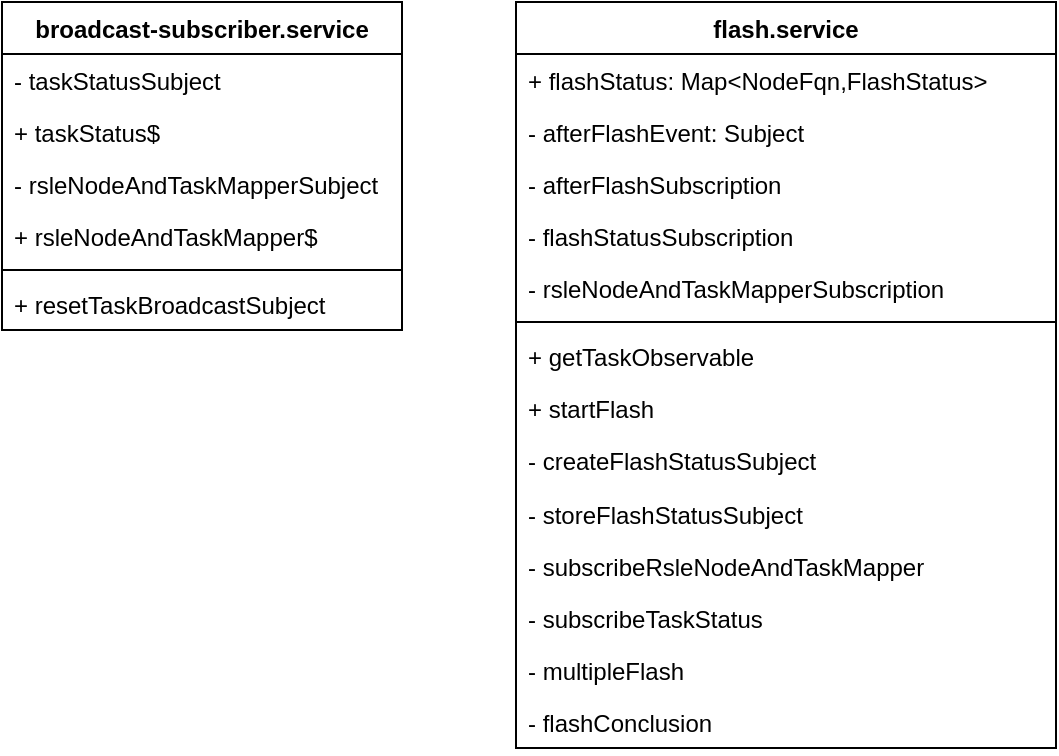 <mxfile version="16.6.3" type="github">
  <diagram id="GxBTdln_U4BqLKOV0L5_" name="第 1 页">
    <mxGraphModel dx="1422" dy="794" grid="0" gridSize="10" guides="1" tooltips="1" connect="1" arrows="1" fold="1" page="0" pageScale="1" pageWidth="827" pageHeight="1169" background="#ffffff" math="0" shadow="0">
      <root>
        <mxCell id="0" />
        <mxCell id="1" parent="0" />
        <mxCell id="r8D3JHcTatnKne28WLY3-1" value="broadcast-subscriber.service" style="swimlane;fontStyle=1;align=center;verticalAlign=top;childLayout=stackLayout;horizontal=1;startSize=26;horizontalStack=0;resizeParent=1;resizeParentMax=0;resizeLast=0;collapsible=1;marginBottom=0;" parent="1" vertex="1">
          <mxGeometry x="173" y="130" width="200" height="164" as="geometry" />
        </mxCell>
        <mxCell id="r8D3JHcTatnKne28WLY3-7" value="- taskStatusSubject" style="text;strokeColor=none;fillColor=none;align=left;verticalAlign=top;spacingLeft=4;spacingRight=4;overflow=hidden;rotatable=0;points=[[0,0.5],[1,0.5]];portConstraint=eastwest;" parent="r8D3JHcTatnKne28WLY3-1" vertex="1">
          <mxGeometry y="26" width="200" height="26" as="geometry" />
        </mxCell>
        <mxCell id="r8D3JHcTatnKne28WLY3-2" value="+ taskStatus$" style="text;strokeColor=none;fillColor=none;align=left;verticalAlign=top;spacingLeft=4;spacingRight=4;overflow=hidden;rotatable=0;points=[[0,0.5],[1,0.5]];portConstraint=eastwest;" parent="r8D3JHcTatnKne28WLY3-1" vertex="1">
          <mxGeometry y="52" width="200" height="26" as="geometry" />
        </mxCell>
        <mxCell id="r8D3JHcTatnKne28WLY3-5" value="- rsleNodeAndTaskMapperSubject" style="text;strokeColor=none;fillColor=none;align=left;verticalAlign=top;spacingLeft=4;spacingRight=4;overflow=hidden;rotatable=0;points=[[0,0.5],[1,0.5]];portConstraint=eastwest;" parent="r8D3JHcTatnKne28WLY3-1" vertex="1">
          <mxGeometry y="78" width="200" height="26" as="geometry" />
        </mxCell>
        <mxCell id="r8D3JHcTatnKne28WLY3-6" value="+ rsleNodeAndTaskMapper$" style="text;strokeColor=none;fillColor=none;align=left;verticalAlign=top;spacingLeft=4;spacingRight=4;overflow=hidden;rotatable=0;points=[[0,0.5],[1,0.5]];portConstraint=eastwest;" parent="r8D3JHcTatnKne28WLY3-1" vertex="1">
          <mxGeometry y="104" width="200" height="26" as="geometry" />
        </mxCell>
        <mxCell id="r8D3JHcTatnKne28WLY3-3" value="" style="line;strokeWidth=1;fillColor=none;align=left;verticalAlign=middle;spacingTop=-1;spacingLeft=3;spacingRight=3;rotatable=0;labelPosition=right;points=[];portConstraint=eastwest;" parent="r8D3JHcTatnKne28WLY3-1" vertex="1">
          <mxGeometry y="130" width="200" height="8" as="geometry" />
        </mxCell>
        <mxCell id="r8D3JHcTatnKne28WLY3-4" value="+ resetTaskBroadcastSubject" style="text;strokeColor=none;fillColor=none;align=left;verticalAlign=top;spacingLeft=4;spacingRight=4;overflow=hidden;rotatable=0;points=[[0,0.5],[1,0.5]];portConstraint=eastwest;" parent="r8D3JHcTatnKne28WLY3-1" vertex="1">
          <mxGeometry y="138" width="200" height="26" as="geometry" />
        </mxCell>
        <mxCell id="r8D3JHcTatnKne28WLY3-13" value="flash.service" style="swimlane;fontStyle=1;align=center;verticalAlign=top;childLayout=stackLayout;horizontal=1;startSize=26;horizontalStack=0;resizeParent=1;resizeParentMax=0;resizeLast=0;collapsible=1;marginBottom=0;" parent="1" vertex="1">
          <mxGeometry x="430" y="130" width="270" height="373" as="geometry" />
        </mxCell>
        <mxCell id="r8D3JHcTatnKne28WLY3-17" value="+ flashStatus: Map&lt;NodeFqn,FlashStatus&gt;" style="text;strokeColor=none;fillColor=none;align=left;verticalAlign=top;spacingLeft=4;spacingRight=4;overflow=hidden;rotatable=0;points=[[0,0.5],[1,0.5]];portConstraint=eastwest;" parent="r8D3JHcTatnKne28WLY3-13" vertex="1">
          <mxGeometry y="26" width="270" height="26" as="geometry" />
        </mxCell>
        <mxCell id="r8D3JHcTatnKne28WLY3-14" value="- afterFlashEvent: Subject" style="text;strokeColor=none;fillColor=none;align=left;verticalAlign=top;spacingLeft=4;spacingRight=4;overflow=hidden;rotatable=0;points=[[0,0.5],[1,0.5]];portConstraint=eastwest;" parent="r8D3JHcTatnKne28WLY3-13" vertex="1">
          <mxGeometry y="52" width="270" height="26" as="geometry" />
        </mxCell>
        <mxCell id="r8D3JHcTatnKne28WLY3-24" value="- afterFlashSubscription" style="text;strokeColor=none;fillColor=none;align=left;verticalAlign=top;spacingLeft=4;spacingRight=4;overflow=hidden;rotatable=0;points=[[0,0.5],[1,0.5]];portConstraint=eastwest;" parent="r8D3JHcTatnKne28WLY3-13" vertex="1">
          <mxGeometry y="78" width="270" height="26" as="geometry" />
        </mxCell>
        <mxCell id="r8D3JHcTatnKne28WLY3-25" value="- flashStatusSubscription" style="text;strokeColor=none;fillColor=none;align=left;verticalAlign=top;spacingLeft=4;spacingRight=4;overflow=hidden;rotatable=0;points=[[0,0.5],[1,0.5]];portConstraint=eastwest;" parent="r8D3JHcTatnKne28WLY3-13" vertex="1">
          <mxGeometry y="104" width="270" height="26" as="geometry" />
        </mxCell>
        <mxCell id="r8D3JHcTatnKne28WLY3-26" value="- rsleNodeAndTaskMapperSubscription" style="text;strokeColor=none;fillColor=none;align=left;verticalAlign=top;spacingLeft=4;spacingRight=4;overflow=hidden;rotatable=0;points=[[0,0.5],[1,0.5]];portConstraint=eastwest;" parent="r8D3JHcTatnKne28WLY3-13" vertex="1">
          <mxGeometry y="130" width="270" height="26" as="geometry" />
        </mxCell>
        <mxCell id="r8D3JHcTatnKne28WLY3-15" value="" style="line;strokeWidth=1;fillColor=none;align=left;verticalAlign=middle;spacingTop=-1;spacingLeft=3;spacingRight=3;rotatable=0;labelPosition=right;points=[];portConstraint=eastwest;" parent="r8D3JHcTatnKne28WLY3-13" vertex="1">
          <mxGeometry y="156" width="270" height="8" as="geometry" />
        </mxCell>
        <mxCell id="r8D3JHcTatnKne28WLY3-16" value="+ getTaskObservable" style="text;strokeColor=none;fillColor=none;align=left;verticalAlign=top;spacingLeft=4;spacingRight=4;overflow=hidden;rotatable=0;points=[[0,0.5],[1,0.5]];portConstraint=eastwest;" parent="r8D3JHcTatnKne28WLY3-13" vertex="1">
          <mxGeometry y="164" width="270" height="26" as="geometry" />
        </mxCell>
        <mxCell id="U06hc8JL7uiyJ1hZjo2l-1" value="+ startFlash" style="text;strokeColor=none;fillColor=none;align=left;verticalAlign=top;spacingLeft=4;spacingRight=4;overflow=hidden;rotatable=0;points=[[0,0.5],[1,0.5]];portConstraint=eastwest;" vertex="1" parent="r8D3JHcTatnKne28WLY3-13">
          <mxGeometry y="190" width="270" height="26" as="geometry" />
        </mxCell>
        <mxCell id="r8D3JHcTatnKne28WLY3-18" value="- createFlashStatusSubject" style="text;strokeColor=none;fillColor=none;align=left;verticalAlign=top;spacingLeft=4;spacingRight=4;overflow=hidden;rotatable=0;points=[[0,0.5],[1,0.5]];portConstraint=eastwest;" parent="r8D3JHcTatnKne28WLY3-13" vertex="1">
          <mxGeometry y="216" width="270" height="27" as="geometry" />
        </mxCell>
        <mxCell id="r8D3JHcTatnKne28WLY3-19" value="- storeFlashStatusSubject" style="text;strokeColor=none;fillColor=none;align=left;verticalAlign=top;spacingLeft=4;spacingRight=4;overflow=hidden;rotatable=0;points=[[0,0.5],[1,0.5]];portConstraint=eastwest;" parent="r8D3JHcTatnKne28WLY3-13" vertex="1">
          <mxGeometry y="243" width="270" height="26" as="geometry" />
        </mxCell>
        <mxCell id="r8D3JHcTatnKne28WLY3-20" value="- subscribeRsleNodeAndTaskMapper" style="text;strokeColor=none;fillColor=none;align=left;verticalAlign=top;spacingLeft=4;spacingRight=4;overflow=hidden;rotatable=0;points=[[0,0.5],[1,0.5]];portConstraint=eastwest;" parent="r8D3JHcTatnKne28WLY3-13" vertex="1">
          <mxGeometry y="269" width="270" height="26" as="geometry" />
        </mxCell>
        <mxCell id="r8D3JHcTatnKne28WLY3-21" value="- subscribeTaskStatus" style="text;strokeColor=none;fillColor=none;align=left;verticalAlign=top;spacingLeft=4;spacingRight=4;overflow=hidden;rotatable=0;points=[[0,0.5],[1,0.5]];portConstraint=eastwest;" parent="r8D3JHcTatnKne28WLY3-13" vertex="1">
          <mxGeometry y="295" width="270" height="26" as="geometry" />
        </mxCell>
        <mxCell id="r8D3JHcTatnKne28WLY3-22" value="- multipleFlash" style="text;strokeColor=none;fillColor=none;align=left;verticalAlign=top;spacingLeft=4;spacingRight=4;overflow=hidden;rotatable=0;points=[[0,0.5],[1,0.5]];portConstraint=eastwest;" parent="r8D3JHcTatnKne28WLY3-13" vertex="1">
          <mxGeometry y="321" width="270" height="26" as="geometry" />
        </mxCell>
        <mxCell id="r8D3JHcTatnKne28WLY3-23" value="- flashConclusion" style="text;strokeColor=none;fillColor=none;align=left;verticalAlign=top;spacingLeft=4;spacingRight=4;overflow=hidden;rotatable=0;points=[[0,0.5],[1,0.5]];portConstraint=eastwest;" parent="r8D3JHcTatnKne28WLY3-13" vertex="1">
          <mxGeometry y="347" width="270" height="26" as="geometry" />
        </mxCell>
      </root>
    </mxGraphModel>
  </diagram>
</mxfile>
